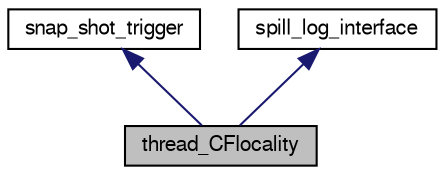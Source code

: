 digraph G
{
  bgcolor="transparent";
  edge [fontname="FreeSans",fontsize="10",labelfontname="FreeSans",labelfontsize="10"];
  node [fontname="FreeSans",fontsize="10",shape=record];
  Node1 [label="thread_CFlocality",height=0.2,width=0.4,color="black", fillcolor="grey75", style="filled" fontcolor="black"];
  Node2 -> Node1 [dir=back,color="midnightblue",fontsize="10",style="solid",fontname="FreeSans"];
  Node2 [label="snap_shot_trigger",height=0.2,width=0.4,color="black",URL="$classsnap__shot__trigger.html"];
  Node3 -> Node1 [dir=back,color="midnightblue",fontsize="10",style="solid",fontname="FreeSans"];
  Node3 [label="spill_log_interface",height=0.2,width=0.4,color="black",URL="$classspill__log__interface.html"];
}

